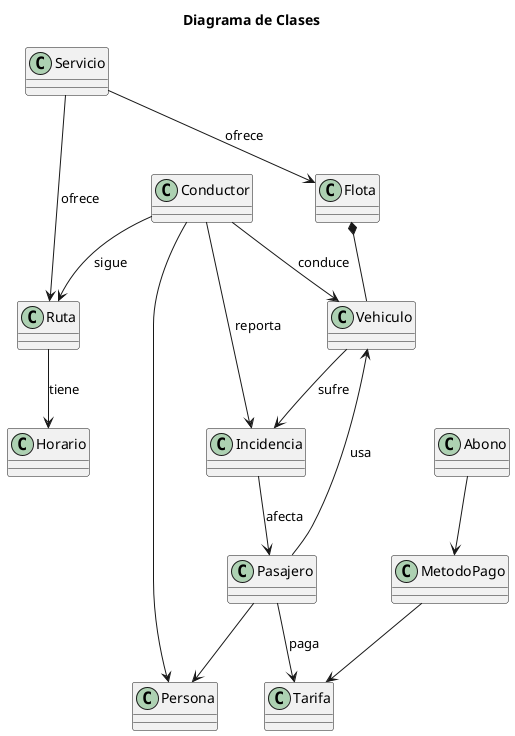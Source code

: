 @startuml
title Diagrama de Clases

class Horario {
}

class Ruta {
}

class Servicio {
}

class Conductor {
}

class Vehiculo {
}

class Incidencia {
}

class Pasajero {
}

class Persona {
}

class Tarifa {
}

class Abono {
}

class Flota {
}

class MetodoPago{
}

Ruta --> Horario : tiene
Conductor --> Ruta : sigue
Conductor --> Incidencia : reporta
Conductor --> Vehiculo : conduce
Vehiculo --> Incidencia : sufre
Flota *-- Vehiculo
Servicio --> Ruta : ofrece
Servicio --> Flota : ofrece
Conductor --> Persona
Pasajero --> Persona
Pasajero --> Vehiculo : usa
Incidencia --> Pasajero : afecta
Pasajero --> Tarifa : paga
MetodoPago --> Tarifa
Abono --> MetodoPago
@enduml
